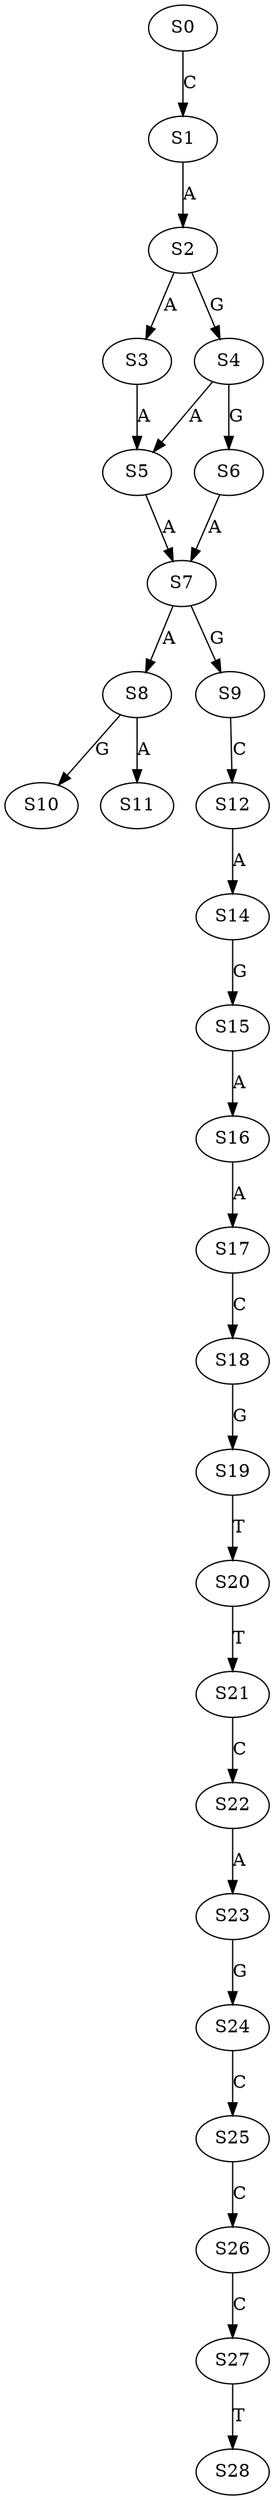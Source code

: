 strict digraph  {
	S0 -> S1 [ label = C ];
	S1 -> S2 [ label = A ];
	S2 -> S3 [ label = A ];
	S2 -> S4 [ label = G ];
	S3 -> S5 [ label = A ];
	S4 -> S6 [ label = G ];
	S4 -> S5 [ label = A ];
	S5 -> S7 [ label = A ];
	S6 -> S7 [ label = A ];
	S7 -> S8 [ label = A ];
	S7 -> S9 [ label = G ];
	S8 -> S10 [ label = G ];
	S8 -> S11 [ label = A ];
	S9 -> S12 [ label = C ];
	S12 -> S14 [ label = A ];
	S14 -> S15 [ label = G ];
	S15 -> S16 [ label = A ];
	S16 -> S17 [ label = A ];
	S17 -> S18 [ label = C ];
	S18 -> S19 [ label = G ];
	S19 -> S20 [ label = T ];
	S20 -> S21 [ label = T ];
	S21 -> S22 [ label = C ];
	S22 -> S23 [ label = A ];
	S23 -> S24 [ label = G ];
	S24 -> S25 [ label = C ];
	S25 -> S26 [ label = C ];
	S26 -> S27 [ label = C ];
	S27 -> S28 [ label = T ];
}
